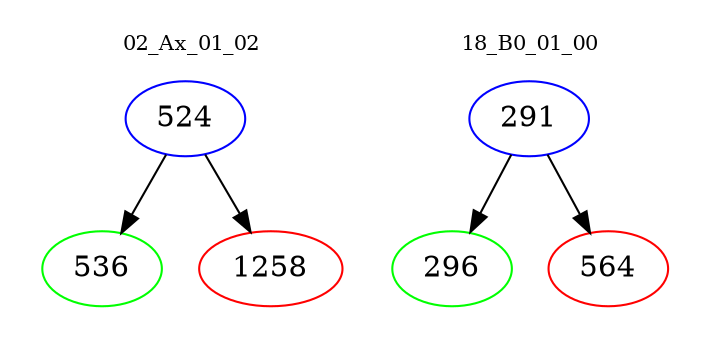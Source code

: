 digraph{
subgraph cluster_0 {
color = white
label = "02_Ax_01_02";
fontsize=10;
T0_524 [label="524", color="blue"]
T0_524 -> T0_536 [color="black"]
T0_536 [label="536", color="green"]
T0_524 -> T0_1258 [color="black"]
T0_1258 [label="1258", color="red"]
}
subgraph cluster_1 {
color = white
label = "18_B0_01_00";
fontsize=10;
T1_291 [label="291", color="blue"]
T1_291 -> T1_296 [color="black"]
T1_296 [label="296", color="green"]
T1_291 -> T1_564 [color="black"]
T1_564 [label="564", color="red"]
}
}
